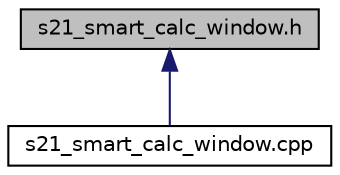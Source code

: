 digraph "s21_smart_calc_window.h"
{
 // LATEX_PDF_SIZE
  edge [fontname="Helvetica",fontsize="10",labelfontname="Helvetica",labelfontsize="10"];
  node [fontname="Helvetica",fontsize="10",shape=record];
  Node1 [label="s21_smart_calc_window.h",height=0.2,width=0.4,color="black", fillcolor="grey75", style="filled", fontcolor="black",tooltip=" "];
  Node1 -> Node2 [dir="back",color="midnightblue",fontsize="10",style="solid",fontname="Helvetica"];
  Node2 [label="s21_smart_calc_window.cpp",height=0.2,width=0.4,color="black", fillcolor="white", style="filled",URL="$s21__smart__calc__window_8cpp.html",tooltip=" "];
}
